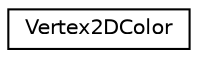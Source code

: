 digraph "Graphical Class Hierarchy"
{
  edge [fontname="Helvetica",fontsize="10",labelfontname="Helvetica",labelfontsize="10"];
  node [fontname="Helvetica",fontsize="10",shape=record];
  rankdir="LR";
  Node0 [label="Vertex2DColor",height=0.2,width=0.4,color="black", fillcolor="white", style="filled",URL="$struct_vertex2_d_color.html"];
}
